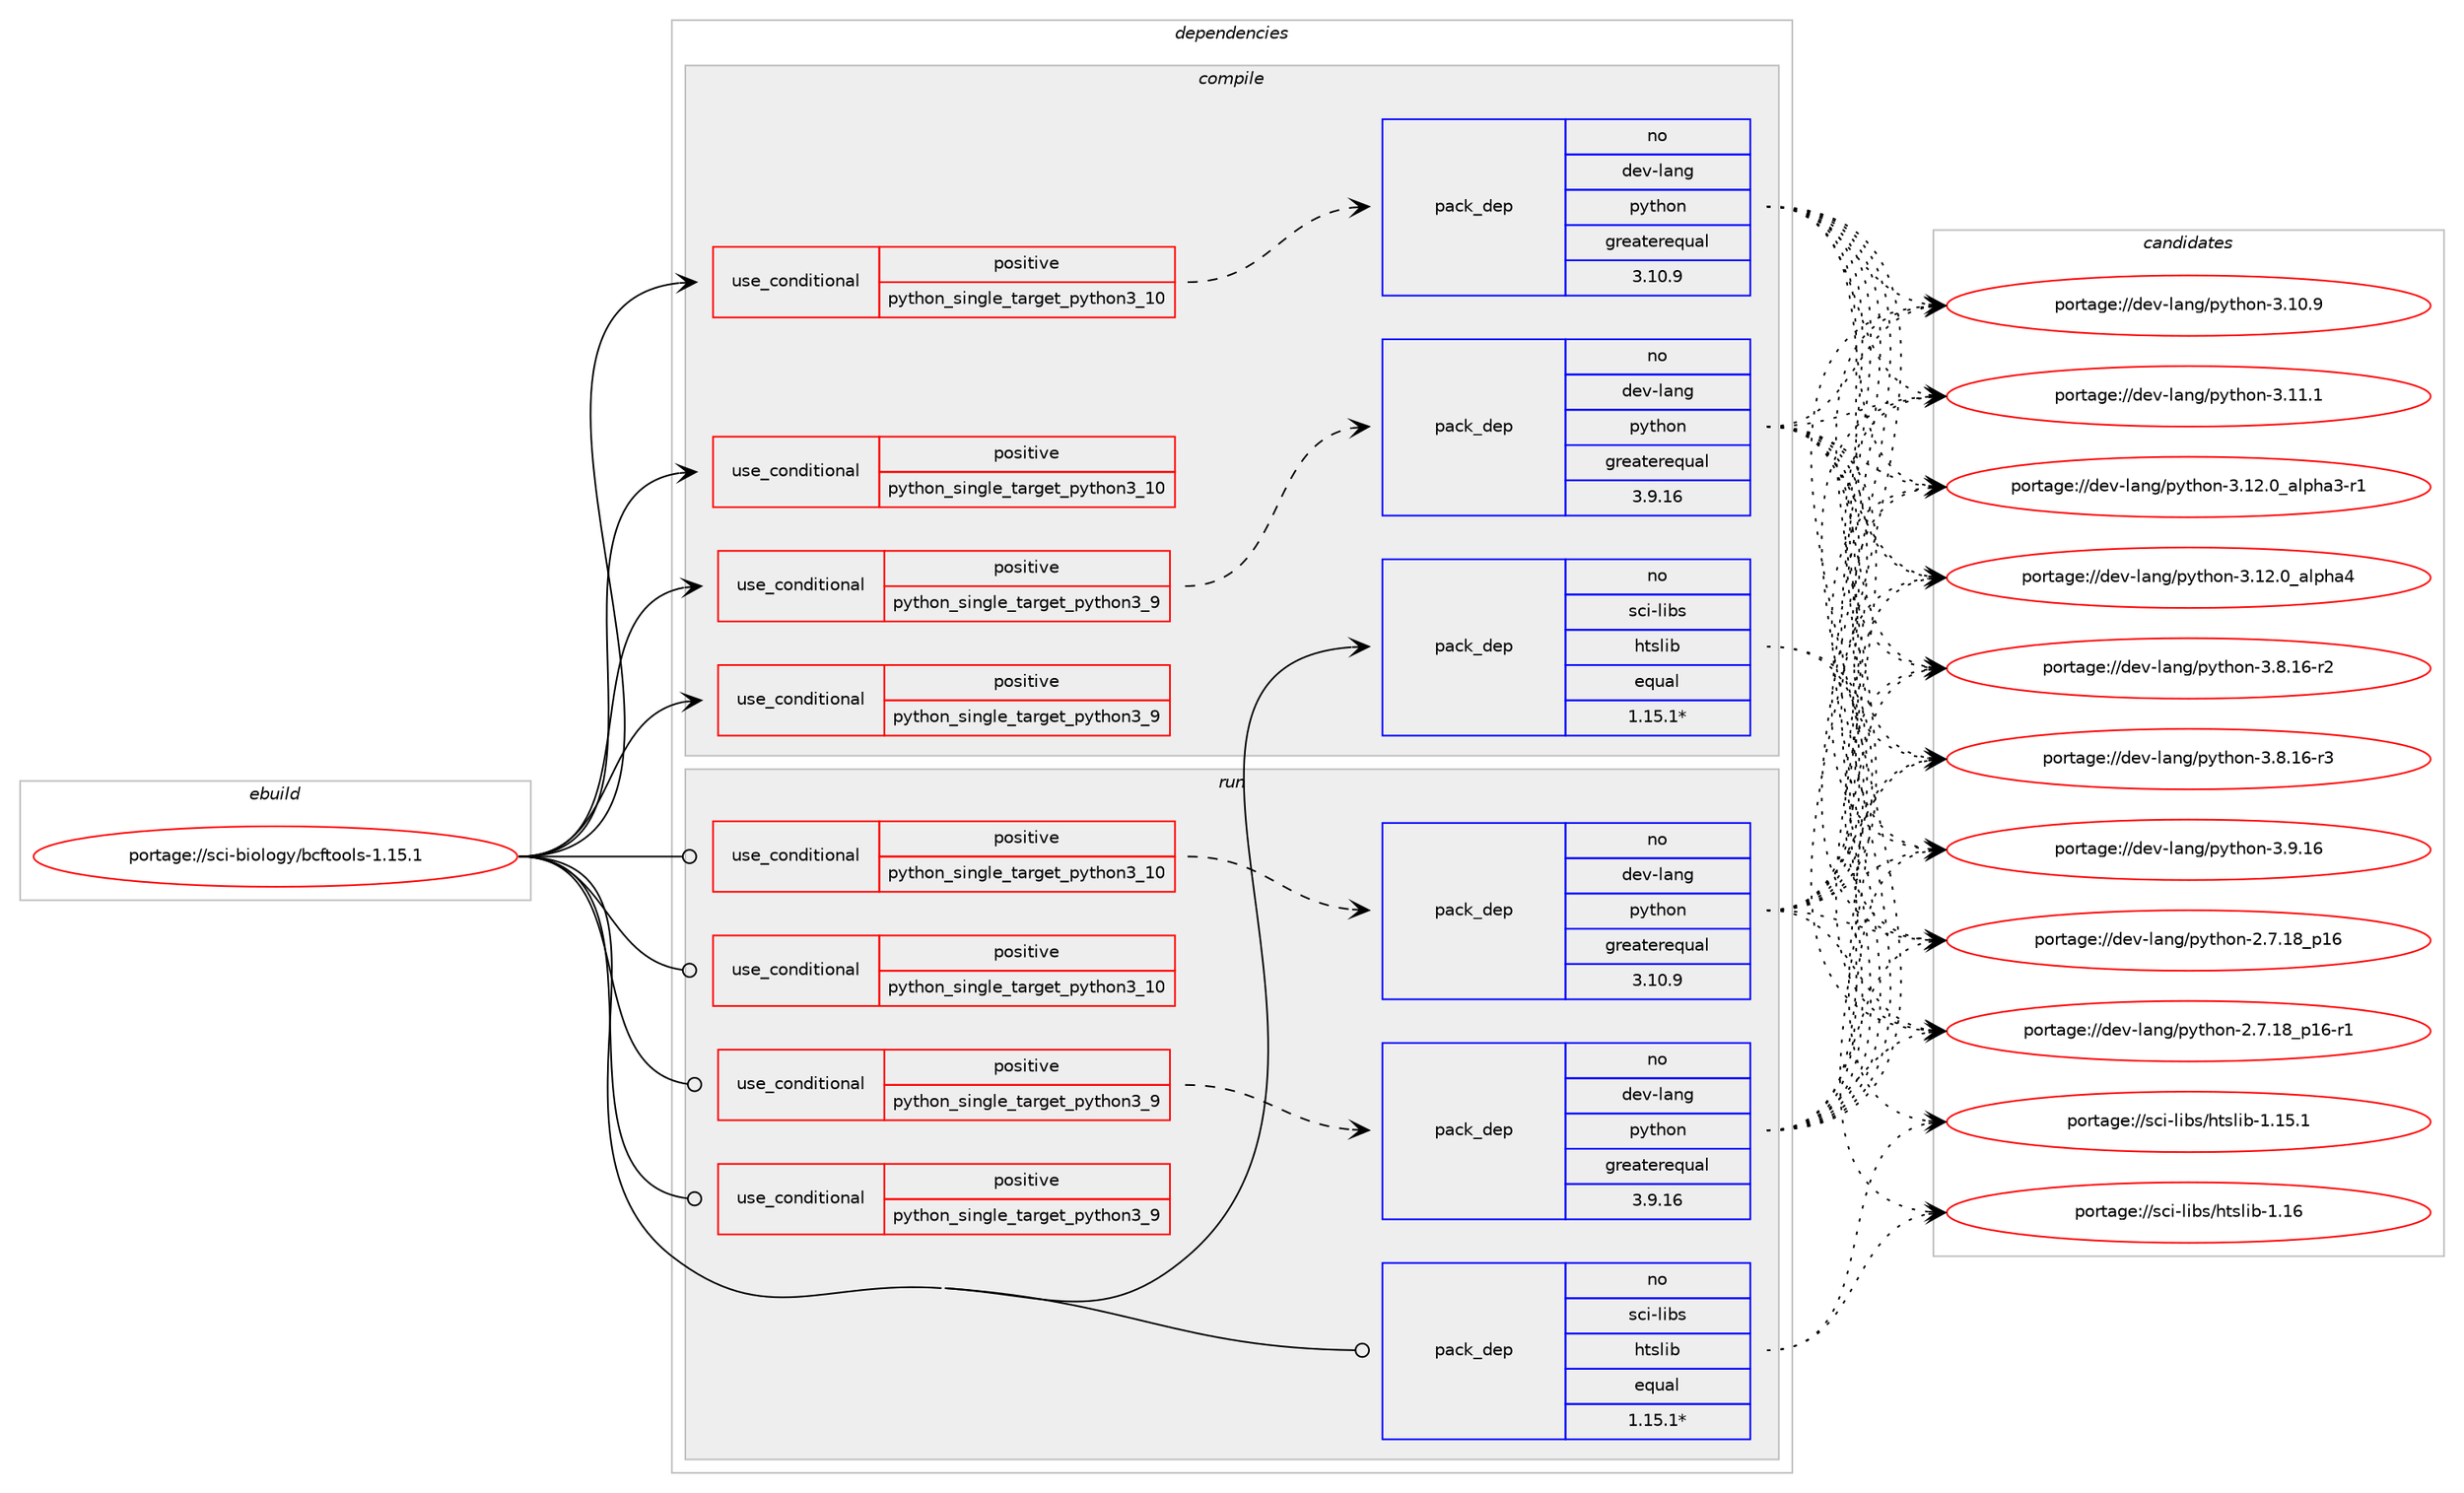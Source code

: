 digraph prolog {

# *************
# Graph options
# *************

newrank=true;
concentrate=true;
compound=true;
graph [rankdir=LR,fontname=Helvetica,fontsize=10,ranksep=1.5];#, ranksep=2.5, nodesep=0.2];
edge  [arrowhead=vee];
node  [fontname=Helvetica,fontsize=10];

# **********
# The ebuild
# **********

subgraph cluster_leftcol {
color=gray;
rank=same;
label=<<i>ebuild</i>>;
id [label="portage://sci-biology/bcftools-1.15.1", color=red, width=4, href="../sci-biology/bcftools-1.15.1.svg"];
}

# ****************
# The dependencies
# ****************

subgraph cluster_midcol {
color=gray;
label=<<i>dependencies</i>>;
subgraph cluster_compile {
fillcolor="#eeeeee";
style=filled;
label=<<i>compile</i>>;
subgraph cond975 {
dependency1505 [label=<<TABLE BORDER="0" CELLBORDER="1" CELLSPACING="0" CELLPADDING="4"><TR><TD ROWSPAN="3" CELLPADDING="10">use_conditional</TD></TR><TR><TD>positive</TD></TR><TR><TD>python_single_target_python3_10</TD></TR></TABLE>>, shape=none, color=red];
subgraph pack513 {
dependency1506 [label=<<TABLE BORDER="0" CELLBORDER="1" CELLSPACING="0" CELLPADDING="4" WIDTH="220"><TR><TD ROWSPAN="6" CELLPADDING="30">pack_dep</TD></TR><TR><TD WIDTH="110">no</TD></TR><TR><TD>dev-lang</TD></TR><TR><TD>python</TD></TR><TR><TD>greaterequal</TD></TR><TR><TD>3.10.9</TD></TR></TABLE>>, shape=none, color=blue];
}
dependency1505:e -> dependency1506:w [weight=20,style="dashed",arrowhead="vee"];
}
id:e -> dependency1505:w [weight=20,style="solid",arrowhead="vee"];
subgraph cond976 {
dependency1507 [label=<<TABLE BORDER="0" CELLBORDER="1" CELLSPACING="0" CELLPADDING="4"><TR><TD ROWSPAN="3" CELLPADDING="10">use_conditional</TD></TR><TR><TD>positive</TD></TR><TR><TD>python_single_target_python3_10</TD></TR></TABLE>>, shape=none, color=red];
# *** BEGIN UNKNOWN DEPENDENCY TYPE (TODO) ***
# dependency1507 -> package_dependency(portage://sci-biology/bcftools-1.15.1,install,no,dev-python,matplotlib,none,[,,],[],[use(enable(python_targets_python3_10),negative)])
# *** END UNKNOWN DEPENDENCY TYPE (TODO) ***

}
id:e -> dependency1507:w [weight=20,style="solid",arrowhead="vee"];
subgraph cond977 {
dependency1508 [label=<<TABLE BORDER="0" CELLBORDER="1" CELLSPACING="0" CELLPADDING="4"><TR><TD ROWSPAN="3" CELLPADDING="10">use_conditional</TD></TR><TR><TD>positive</TD></TR><TR><TD>python_single_target_python3_9</TD></TR></TABLE>>, shape=none, color=red];
subgraph pack514 {
dependency1509 [label=<<TABLE BORDER="0" CELLBORDER="1" CELLSPACING="0" CELLPADDING="4" WIDTH="220"><TR><TD ROWSPAN="6" CELLPADDING="30">pack_dep</TD></TR><TR><TD WIDTH="110">no</TD></TR><TR><TD>dev-lang</TD></TR><TR><TD>python</TD></TR><TR><TD>greaterequal</TD></TR><TR><TD>3.9.16</TD></TR></TABLE>>, shape=none, color=blue];
}
dependency1508:e -> dependency1509:w [weight=20,style="dashed",arrowhead="vee"];
}
id:e -> dependency1508:w [weight=20,style="solid",arrowhead="vee"];
subgraph cond978 {
dependency1510 [label=<<TABLE BORDER="0" CELLBORDER="1" CELLSPACING="0" CELLPADDING="4"><TR><TD ROWSPAN="3" CELLPADDING="10">use_conditional</TD></TR><TR><TD>positive</TD></TR><TR><TD>python_single_target_python3_9</TD></TR></TABLE>>, shape=none, color=red];
# *** BEGIN UNKNOWN DEPENDENCY TYPE (TODO) ***
# dependency1510 -> package_dependency(portage://sci-biology/bcftools-1.15.1,install,no,dev-python,matplotlib,none,[,,],[],[use(enable(python_targets_python3_9),negative)])
# *** END UNKNOWN DEPENDENCY TYPE (TODO) ***

}
id:e -> dependency1510:w [weight=20,style="solid",arrowhead="vee"];
# *** BEGIN UNKNOWN DEPENDENCY TYPE (TODO) ***
# id -> package_dependency(portage://sci-biology/bcftools-1.15.1,install,no,dev-lang,perl,none,[,,],[],[])
# *** END UNKNOWN DEPENDENCY TYPE (TODO) ***

subgraph pack515 {
dependency1511 [label=<<TABLE BORDER="0" CELLBORDER="1" CELLSPACING="0" CELLPADDING="4" WIDTH="220"><TR><TD ROWSPAN="6" CELLPADDING="30">pack_dep</TD></TR><TR><TD WIDTH="110">no</TD></TR><TR><TD>sci-libs</TD></TR><TR><TD>htslib</TD></TR><TR><TD>equal</TD></TR><TR><TD>1.15.1*</TD></TR></TABLE>>, shape=none, color=blue];
}
id:e -> dependency1511:w [weight=20,style="solid",arrowhead="vee"];
# *** BEGIN UNKNOWN DEPENDENCY TYPE (TODO) ***
# id -> package_dependency(portage://sci-biology/bcftools-1.15.1,install,no,sys-libs,zlib,none,[,,],[],[])
# *** END UNKNOWN DEPENDENCY TYPE (TODO) ***

}
subgraph cluster_compileandrun {
fillcolor="#eeeeee";
style=filled;
label=<<i>compile and run</i>>;
}
subgraph cluster_run {
fillcolor="#eeeeee";
style=filled;
label=<<i>run</i>>;
subgraph cond979 {
dependency1512 [label=<<TABLE BORDER="0" CELLBORDER="1" CELLSPACING="0" CELLPADDING="4"><TR><TD ROWSPAN="3" CELLPADDING="10">use_conditional</TD></TR><TR><TD>positive</TD></TR><TR><TD>python_single_target_python3_10</TD></TR></TABLE>>, shape=none, color=red];
subgraph pack516 {
dependency1513 [label=<<TABLE BORDER="0" CELLBORDER="1" CELLSPACING="0" CELLPADDING="4" WIDTH="220"><TR><TD ROWSPAN="6" CELLPADDING="30">pack_dep</TD></TR><TR><TD WIDTH="110">no</TD></TR><TR><TD>dev-lang</TD></TR><TR><TD>python</TD></TR><TR><TD>greaterequal</TD></TR><TR><TD>3.10.9</TD></TR></TABLE>>, shape=none, color=blue];
}
dependency1512:e -> dependency1513:w [weight=20,style="dashed",arrowhead="vee"];
}
id:e -> dependency1512:w [weight=20,style="solid",arrowhead="odot"];
subgraph cond980 {
dependency1514 [label=<<TABLE BORDER="0" CELLBORDER="1" CELLSPACING="0" CELLPADDING="4"><TR><TD ROWSPAN="3" CELLPADDING="10">use_conditional</TD></TR><TR><TD>positive</TD></TR><TR><TD>python_single_target_python3_10</TD></TR></TABLE>>, shape=none, color=red];
# *** BEGIN UNKNOWN DEPENDENCY TYPE (TODO) ***
# dependency1514 -> package_dependency(portage://sci-biology/bcftools-1.15.1,run,no,dev-python,matplotlib,none,[,,],[],[use(enable(python_targets_python3_10),negative)])
# *** END UNKNOWN DEPENDENCY TYPE (TODO) ***

}
id:e -> dependency1514:w [weight=20,style="solid",arrowhead="odot"];
subgraph cond981 {
dependency1515 [label=<<TABLE BORDER="0" CELLBORDER="1" CELLSPACING="0" CELLPADDING="4"><TR><TD ROWSPAN="3" CELLPADDING="10">use_conditional</TD></TR><TR><TD>positive</TD></TR><TR><TD>python_single_target_python3_9</TD></TR></TABLE>>, shape=none, color=red];
subgraph pack517 {
dependency1516 [label=<<TABLE BORDER="0" CELLBORDER="1" CELLSPACING="0" CELLPADDING="4" WIDTH="220"><TR><TD ROWSPAN="6" CELLPADDING="30">pack_dep</TD></TR><TR><TD WIDTH="110">no</TD></TR><TR><TD>dev-lang</TD></TR><TR><TD>python</TD></TR><TR><TD>greaterequal</TD></TR><TR><TD>3.9.16</TD></TR></TABLE>>, shape=none, color=blue];
}
dependency1515:e -> dependency1516:w [weight=20,style="dashed",arrowhead="vee"];
}
id:e -> dependency1515:w [weight=20,style="solid",arrowhead="odot"];
subgraph cond982 {
dependency1517 [label=<<TABLE BORDER="0" CELLBORDER="1" CELLSPACING="0" CELLPADDING="4"><TR><TD ROWSPAN="3" CELLPADDING="10">use_conditional</TD></TR><TR><TD>positive</TD></TR><TR><TD>python_single_target_python3_9</TD></TR></TABLE>>, shape=none, color=red];
# *** BEGIN UNKNOWN DEPENDENCY TYPE (TODO) ***
# dependency1517 -> package_dependency(portage://sci-biology/bcftools-1.15.1,run,no,dev-python,matplotlib,none,[,,],[],[use(enable(python_targets_python3_9),negative)])
# *** END UNKNOWN DEPENDENCY TYPE (TODO) ***

}
id:e -> dependency1517:w [weight=20,style="solid",arrowhead="odot"];
# *** BEGIN UNKNOWN DEPENDENCY TYPE (TODO) ***
# id -> package_dependency(portage://sci-biology/bcftools-1.15.1,run,no,dev-lang,perl,none,[,,],[],[])
# *** END UNKNOWN DEPENDENCY TYPE (TODO) ***

subgraph pack518 {
dependency1518 [label=<<TABLE BORDER="0" CELLBORDER="1" CELLSPACING="0" CELLPADDING="4" WIDTH="220"><TR><TD ROWSPAN="6" CELLPADDING="30">pack_dep</TD></TR><TR><TD WIDTH="110">no</TD></TR><TR><TD>sci-libs</TD></TR><TR><TD>htslib</TD></TR><TR><TD>equal</TD></TR><TR><TD>1.15.1*</TD></TR></TABLE>>, shape=none, color=blue];
}
id:e -> dependency1518:w [weight=20,style="solid",arrowhead="odot"];
# *** BEGIN UNKNOWN DEPENDENCY TYPE (TODO) ***
# id -> package_dependency(portage://sci-biology/bcftools-1.15.1,run,no,sys-libs,zlib,none,[,,],[],[])
# *** END UNKNOWN DEPENDENCY TYPE (TODO) ***

}
}

# **************
# The candidates
# **************

subgraph cluster_choices {
rank=same;
color=gray;
label=<<i>candidates</i>>;

subgraph choice513 {
color=black;
nodesep=1;
choice10010111845108971101034711212111610411111045504655464956951124954 [label="portage://dev-lang/python-2.7.18_p16", color=red, width=4,href="../dev-lang/python-2.7.18_p16.svg"];
choice100101118451089711010347112121116104111110455046554649569511249544511449 [label="portage://dev-lang/python-2.7.18_p16-r1", color=red, width=4,href="../dev-lang/python-2.7.18_p16-r1.svg"];
choice10010111845108971101034711212111610411111045514649484657 [label="portage://dev-lang/python-3.10.9", color=red, width=4,href="../dev-lang/python-3.10.9.svg"];
choice10010111845108971101034711212111610411111045514649494649 [label="portage://dev-lang/python-3.11.1", color=red, width=4,href="../dev-lang/python-3.11.1.svg"];
choice10010111845108971101034711212111610411111045514649504648959710811210497514511449 [label="portage://dev-lang/python-3.12.0_alpha3-r1", color=red, width=4,href="../dev-lang/python-3.12.0_alpha3-r1.svg"];
choice1001011184510897110103471121211161041111104551464950464895971081121049752 [label="portage://dev-lang/python-3.12.0_alpha4", color=red, width=4,href="../dev-lang/python-3.12.0_alpha4.svg"];
choice100101118451089711010347112121116104111110455146564649544511450 [label="portage://dev-lang/python-3.8.16-r2", color=red, width=4,href="../dev-lang/python-3.8.16-r2.svg"];
choice100101118451089711010347112121116104111110455146564649544511451 [label="portage://dev-lang/python-3.8.16-r3", color=red, width=4,href="../dev-lang/python-3.8.16-r3.svg"];
choice10010111845108971101034711212111610411111045514657464954 [label="portage://dev-lang/python-3.9.16", color=red, width=4,href="../dev-lang/python-3.9.16.svg"];
dependency1506:e -> choice10010111845108971101034711212111610411111045504655464956951124954:w [style=dotted,weight="100"];
dependency1506:e -> choice100101118451089711010347112121116104111110455046554649569511249544511449:w [style=dotted,weight="100"];
dependency1506:e -> choice10010111845108971101034711212111610411111045514649484657:w [style=dotted,weight="100"];
dependency1506:e -> choice10010111845108971101034711212111610411111045514649494649:w [style=dotted,weight="100"];
dependency1506:e -> choice10010111845108971101034711212111610411111045514649504648959710811210497514511449:w [style=dotted,weight="100"];
dependency1506:e -> choice1001011184510897110103471121211161041111104551464950464895971081121049752:w [style=dotted,weight="100"];
dependency1506:e -> choice100101118451089711010347112121116104111110455146564649544511450:w [style=dotted,weight="100"];
dependency1506:e -> choice100101118451089711010347112121116104111110455146564649544511451:w [style=dotted,weight="100"];
dependency1506:e -> choice10010111845108971101034711212111610411111045514657464954:w [style=dotted,weight="100"];
}
subgraph choice514 {
color=black;
nodesep=1;
choice10010111845108971101034711212111610411111045504655464956951124954 [label="portage://dev-lang/python-2.7.18_p16", color=red, width=4,href="../dev-lang/python-2.7.18_p16.svg"];
choice100101118451089711010347112121116104111110455046554649569511249544511449 [label="portage://dev-lang/python-2.7.18_p16-r1", color=red, width=4,href="../dev-lang/python-2.7.18_p16-r1.svg"];
choice10010111845108971101034711212111610411111045514649484657 [label="portage://dev-lang/python-3.10.9", color=red, width=4,href="../dev-lang/python-3.10.9.svg"];
choice10010111845108971101034711212111610411111045514649494649 [label="portage://dev-lang/python-3.11.1", color=red, width=4,href="../dev-lang/python-3.11.1.svg"];
choice10010111845108971101034711212111610411111045514649504648959710811210497514511449 [label="portage://dev-lang/python-3.12.0_alpha3-r1", color=red, width=4,href="../dev-lang/python-3.12.0_alpha3-r1.svg"];
choice1001011184510897110103471121211161041111104551464950464895971081121049752 [label="portage://dev-lang/python-3.12.0_alpha4", color=red, width=4,href="../dev-lang/python-3.12.0_alpha4.svg"];
choice100101118451089711010347112121116104111110455146564649544511450 [label="portage://dev-lang/python-3.8.16-r2", color=red, width=4,href="../dev-lang/python-3.8.16-r2.svg"];
choice100101118451089711010347112121116104111110455146564649544511451 [label="portage://dev-lang/python-3.8.16-r3", color=red, width=4,href="../dev-lang/python-3.8.16-r3.svg"];
choice10010111845108971101034711212111610411111045514657464954 [label="portage://dev-lang/python-3.9.16", color=red, width=4,href="../dev-lang/python-3.9.16.svg"];
dependency1509:e -> choice10010111845108971101034711212111610411111045504655464956951124954:w [style=dotted,weight="100"];
dependency1509:e -> choice100101118451089711010347112121116104111110455046554649569511249544511449:w [style=dotted,weight="100"];
dependency1509:e -> choice10010111845108971101034711212111610411111045514649484657:w [style=dotted,weight="100"];
dependency1509:e -> choice10010111845108971101034711212111610411111045514649494649:w [style=dotted,weight="100"];
dependency1509:e -> choice10010111845108971101034711212111610411111045514649504648959710811210497514511449:w [style=dotted,weight="100"];
dependency1509:e -> choice1001011184510897110103471121211161041111104551464950464895971081121049752:w [style=dotted,weight="100"];
dependency1509:e -> choice100101118451089711010347112121116104111110455146564649544511450:w [style=dotted,weight="100"];
dependency1509:e -> choice100101118451089711010347112121116104111110455146564649544511451:w [style=dotted,weight="100"];
dependency1509:e -> choice10010111845108971101034711212111610411111045514657464954:w [style=dotted,weight="100"];
}
subgraph choice515 {
color=black;
nodesep=1;
choice115991054510810598115471041161151081059845494649534649 [label="portage://sci-libs/htslib-1.15.1", color=red, width=4,href="../sci-libs/htslib-1.15.1.svg"];
choice11599105451081059811547104116115108105984549464954 [label="portage://sci-libs/htslib-1.16", color=red, width=4,href="../sci-libs/htslib-1.16.svg"];
dependency1511:e -> choice115991054510810598115471041161151081059845494649534649:w [style=dotted,weight="100"];
dependency1511:e -> choice11599105451081059811547104116115108105984549464954:w [style=dotted,weight="100"];
}
subgraph choice516 {
color=black;
nodesep=1;
choice10010111845108971101034711212111610411111045504655464956951124954 [label="portage://dev-lang/python-2.7.18_p16", color=red, width=4,href="../dev-lang/python-2.7.18_p16.svg"];
choice100101118451089711010347112121116104111110455046554649569511249544511449 [label="portage://dev-lang/python-2.7.18_p16-r1", color=red, width=4,href="../dev-lang/python-2.7.18_p16-r1.svg"];
choice10010111845108971101034711212111610411111045514649484657 [label="portage://dev-lang/python-3.10.9", color=red, width=4,href="../dev-lang/python-3.10.9.svg"];
choice10010111845108971101034711212111610411111045514649494649 [label="portage://dev-lang/python-3.11.1", color=red, width=4,href="../dev-lang/python-3.11.1.svg"];
choice10010111845108971101034711212111610411111045514649504648959710811210497514511449 [label="portage://dev-lang/python-3.12.0_alpha3-r1", color=red, width=4,href="../dev-lang/python-3.12.0_alpha3-r1.svg"];
choice1001011184510897110103471121211161041111104551464950464895971081121049752 [label="portage://dev-lang/python-3.12.0_alpha4", color=red, width=4,href="../dev-lang/python-3.12.0_alpha4.svg"];
choice100101118451089711010347112121116104111110455146564649544511450 [label="portage://dev-lang/python-3.8.16-r2", color=red, width=4,href="../dev-lang/python-3.8.16-r2.svg"];
choice100101118451089711010347112121116104111110455146564649544511451 [label="portage://dev-lang/python-3.8.16-r3", color=red, width=4,href="../dev-lang/python-3.8.16-r3.svg"];
choice10010111845108971101034711212111610411111045514657464954 [label="portage://dev-lang/python-3.9.16", color=red, width=4,href="../dev-lang/python-3.9.16.svg"];
dependency1513:e -> choice10010111845108971101034711212111610411111045504655464956951124954:w [style=dotted,weight="100"];
dependency1513:e -> choice100101118451089711010347112121116104111110455046554649569511249544511449:w [style=dotted,weight="100"];
dependency1513:e -> choice10010111845108971101034711212111610411111045514649484657:w [style=dotted,weight="100"];
dependency1513:e -> choice10010111845108971101034711212111610411111045514649494649:w [style=dotted,weight="100"];
dependency1513:e -> choice10010111845108971101034711212111610411111045514649504648959710811210497514511449:w [style=dotted,weight="100"];
dependency1513:e -> choice1001011184510897110103471121211161041111104551464950464895971081121049752:w [style=dotted,weight="100"];
dependency1513:e -> choice100101118451089711010347112121116104111110455146564649544511450:w [style=dotted,weight="100"];
dependency1513:e -> choice100101118451089711010347112121116104111110455146564649544511451:w [style=dotted,weight="100"];
dependency1513:e -> choice10010111845108971101034711212111610411111045514657464954:w [style=dotted,weight="100"];
}
subgraph choice517 {
color=black;
nodesep=1;
choice10010111845108971101034711212111610411111045504655464956951124954 [label="portage://dev-lang/python-2.7.18_p16", color=red, width=4,href="../dev-lang/python-2.7.18_p16.svg"];
choice100101118451089711010347112121116104111110455046554649569511249544511449 [label="portage://dev-lang/python-2.7.18_p16-r1", color=red, width=4,href="../dev-lang/python-2.7.18_p16-r1.svg"];
choice10010111845108971101034711212111610411111045514649484657 [label="portage://dev-lang/python-3.10.9", color=red, width=4,href="../dev-lang/python-3.10.9.svg"];
choice10010111845108971101034711212111610411111045514649494649 [label="portage://dev-lang/python-3.11.1", color=red, width=4,href="../dev-lang/python-3.11.1.svg"];
choice10010111845108971101034711212111610411111045514649504648959710811210497514511449 [label="portage://dev-lang/python-3.12.0_alpha3-r1", color=red, width=4,href="../dev-lang/python-3.12.0_alpha3-r1.svg"];
choice1001011184510897110103471121211161041111104551464950464895971081121049752 [label="portage://dev-lang/python-3.12.0_alpha4", color=red, width=4,href="../dev-lang/python-3.12.0_alpha4.svg"];
choice100101118451089711010347112121116104111110455146564649544511450 [label="portage://dev-lang/python-3.8.16-r2", color=red, width=4,href="../dev-lang/python-3.8.16-r2.svg"];
choice100101118451089711010347112121116104111110455146564649544511451 [label="portage://dev-lang/python-3.8.16-r3", color=red, width=4,href="../dev-lang/python-3.8.16-r3.svg"];
choice10010111845108971101034711212111610411111045514657464954 [label="portage://dev-lang/python-3.9.16", color=red, width=4,href="../dev-lang/python-3.9.16.svg"];
dependency1516:e -> choice10010111845108971101034711212111610411111045504655464956951124954:w [style=dotted,weight="100"];
dependency1516:e -> choice100101118451089711010347112121116104111110455046554649569511249544511449:w [style=dotted,weight="100"];
dependency1516:e -> choice10010111845108971101034711212111610411111045514649484657:w [style=dotted,weight="100"];
dependency1516:e -> choice10010111845108971101034711212111610411111045514649494649:w [style=dotted,weight="100"];
dependency1516:e -> choice10010111845108971101034711212111610411111045514649504648959710811210497514511449:w [style=dotted,weight="100"];
dependency1516:e -> choice1001011184510897110103471121211161041111104551464950464895971081121049752:w [style=dotted,weight="100"];
dependency1516:e -> choice100101118451089711010347112121116104111110455146564649544511450:w [style=dotted,weight="100"];
dependency1516:e -> choice100101118451089711010347112121116104111110455146564649544511451:w [style=dotted,weight="100"];
dependency1516:e -> choice10010111845108971101034711212111610411111045514657464954:w [style=dotted,weight="100"];
}
subgraph choice518 {
color=black;
nodesep=1;
choice115991054510810598115471041161151081059845494649534649 [label="portage://sci-libs/htslib-1.15.1", color=red, width=4,href="../sci-libs/htslib-1.15.1.svg"];
choice11599105451081059811547104116115108105984549464954 [label="portage://sci-libs/htslib-1.16", color=red, width=4,href="../sci-libs/htslib-1.16.svg"];
dependency1518:e -> choice115991054510810598115471041161151081059845494649534649:w [style=dotted,weight="100"];
dependency1518:e -> choice11599105451081059811547104116115108105984549464954:w [style=dotted,weight="100"];
}
}

}
